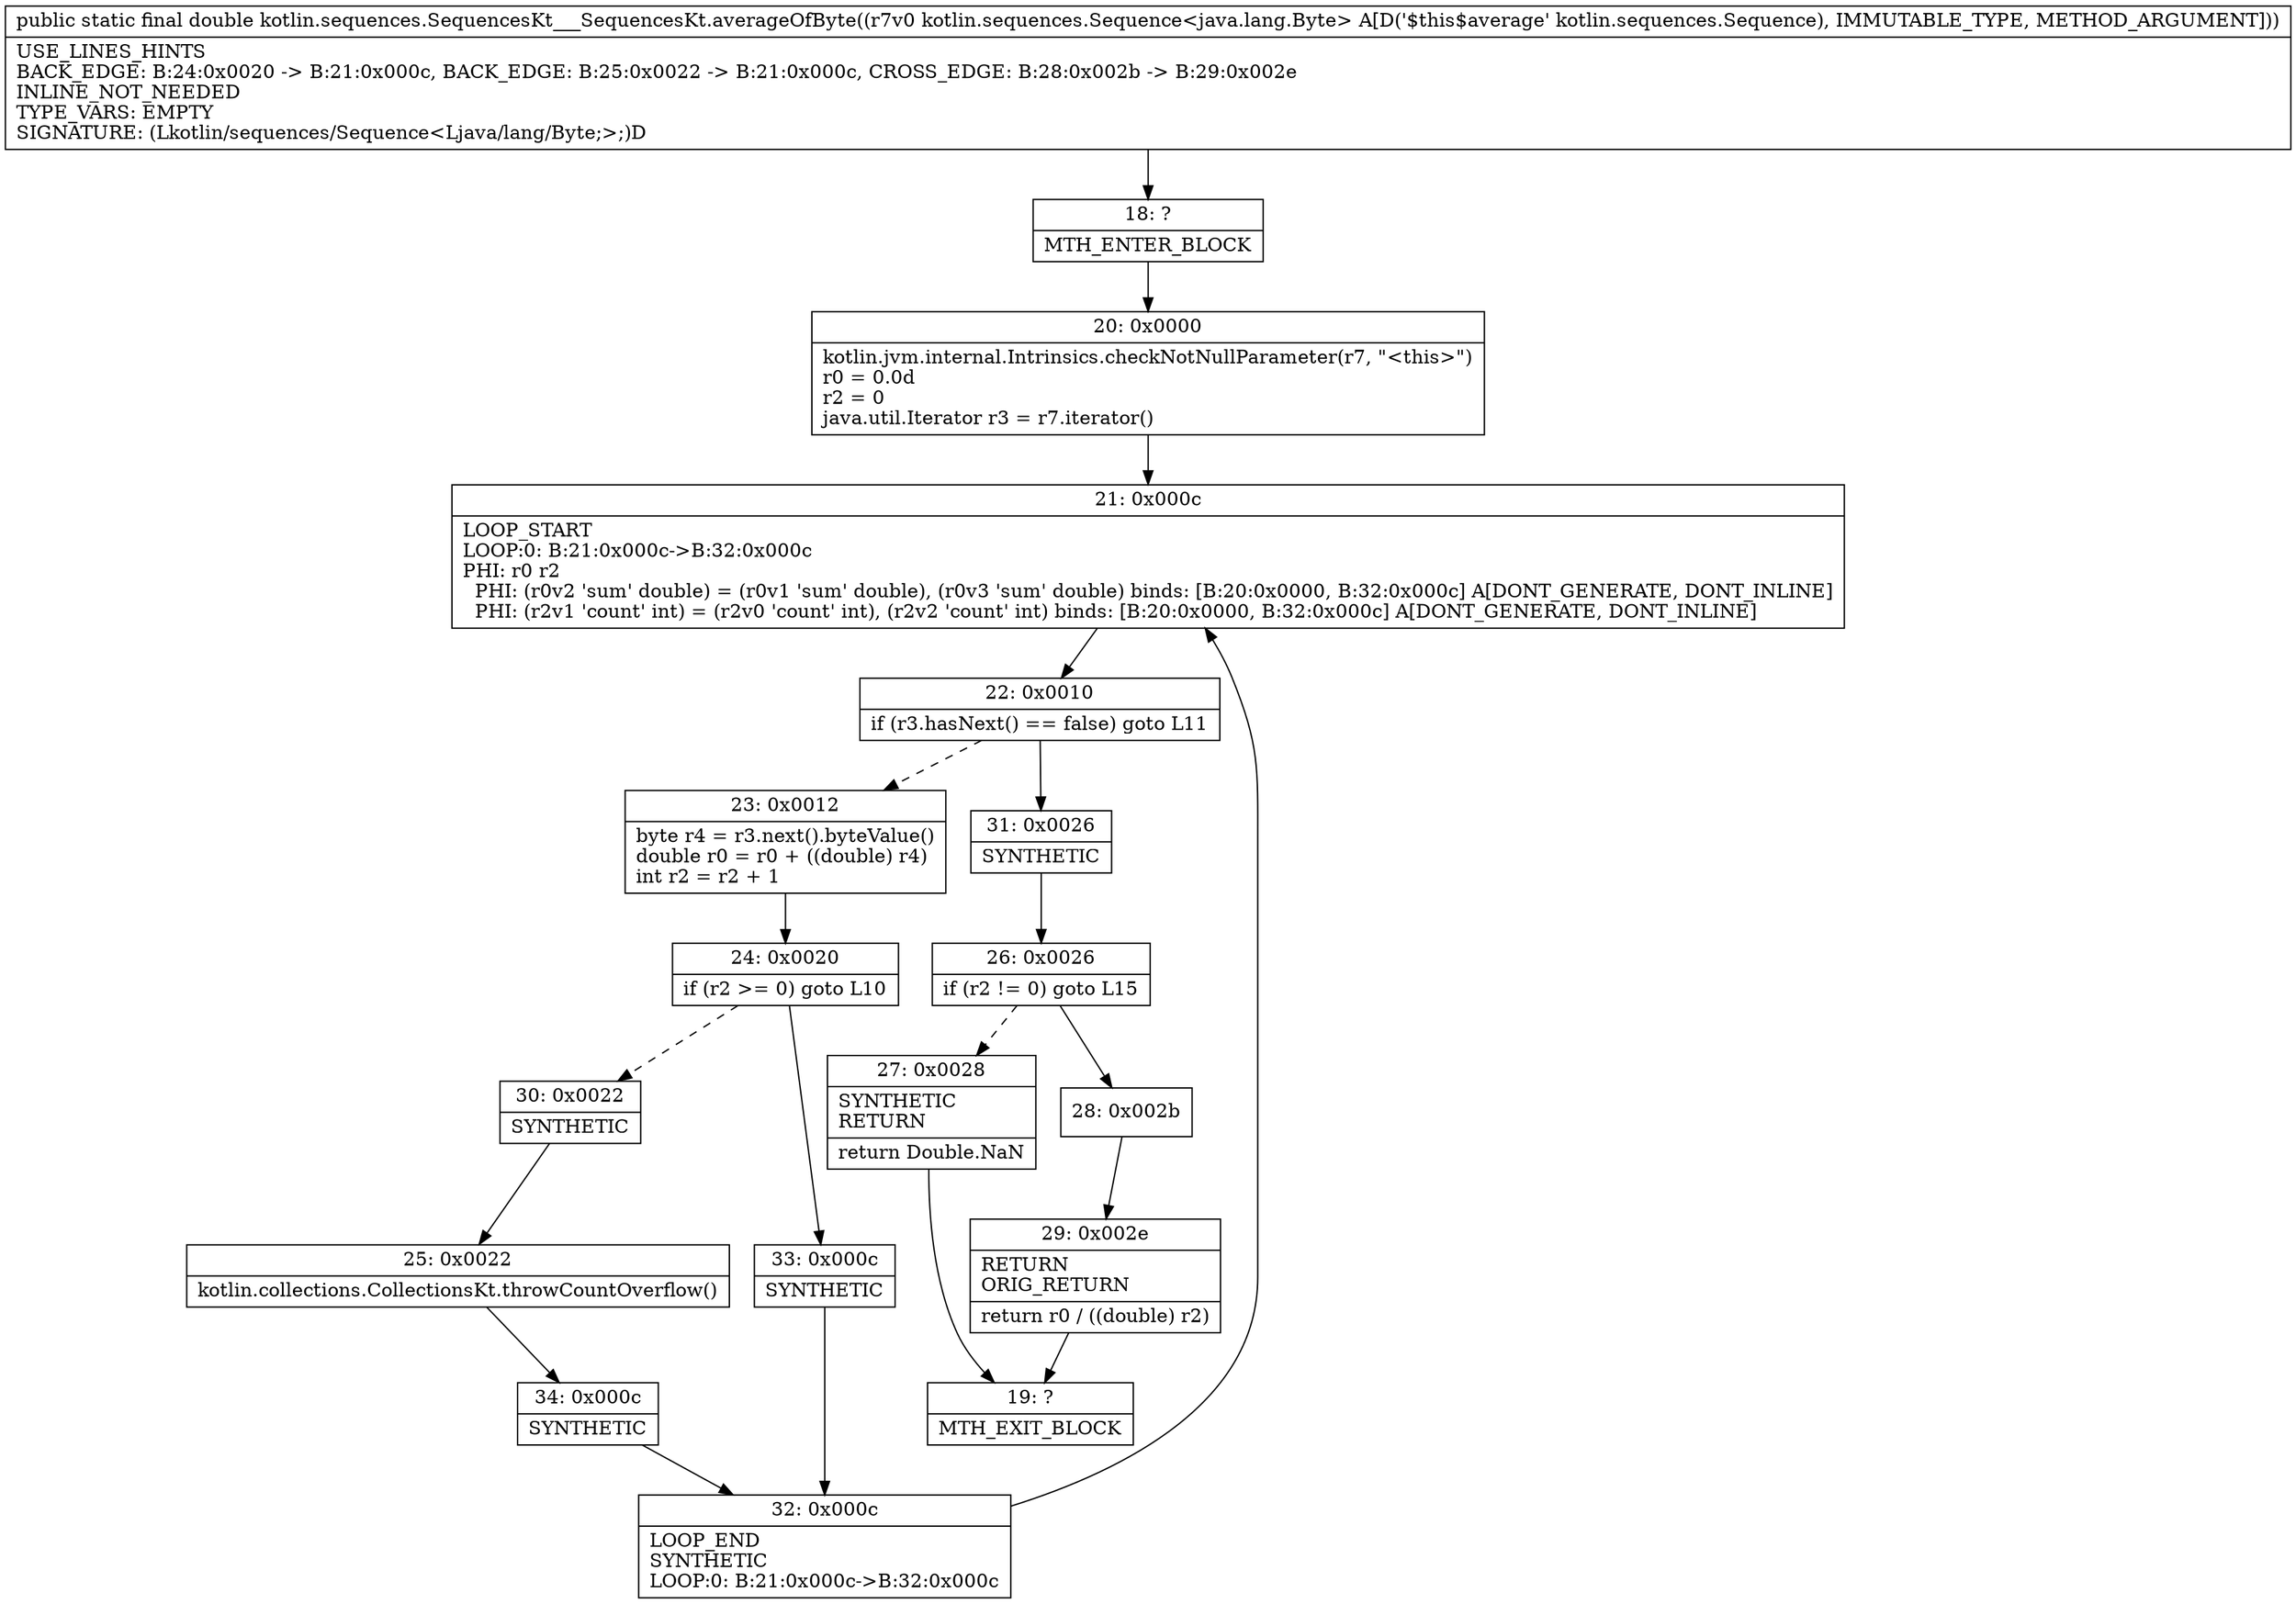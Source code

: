 digraph "CFG forkotlin.sequences.SequencesKt___SequencesKt.averageOfByte(Lkotlin\/sequences\/Sequence;)D" {
Node_18 [shape=record,label="{18\:\ ?|MTH_ENTER_BLOCK\l}"];
Node_20 [shape=record,label="{20\:\ 0x0000|kotlin.jvm.internal.Intrinsics.checkNotNullParameter(r7, \"\<this\>\")\lr0 = 0.0d\lr2 = 0\ljava.util.Iterator r3 = r7.iterator()\l}"];
Node_21 [shape=record,label="{21\:\ 0x000c|LOOP_START\lLOOP:0: B:21:0x000c\-\>B:32:0x000c\lPHI: r0 r2 \l  PHI: (r0v2 'sum' double) = (r0v1 'sum' double), (r0v3 'sum' double) binds: [B:20:0x0000, B:32:0x000c] A[DONT_GENERATE, DONT_INLINE]\l  PHI: (r2v1 'count' int) = (r2v0 'count' int), (r2v2 'count' int) binds: [B:20:0x0000, B:32:0x000c] A[DONT_GENERATE, DONT_INLINE]\l}"];
Node_22 [shape=record,label="{22\:\ 0x0010|if (r3.hasNext() == false) goto L11\l}"];
Node_23 [shape=record,label="{23\:\ 0x0012|byte r4 = r3.next().byteValue()\ldouble r0 = r0 + ((double) r4)\lint r2 = r2 + 1\l}"];
Node_24 [shape=record,label="{24\:\ 0x0020|if (r2 \>= 0) goto L10\l}"];
Node_30 [shape=record,label="{30\:\ 0x0022|SYNTHETIC\l}"];
Node_25 [shape=record,label="{25\:\ 0x0022|kotlin.collections.CollectionsKt.throwCountOverflow()\l}"];
Node_34 [shape=record,label="{34\:\ 0x000c|SYNTHETIC\l}"];
Node_32 [shape=record,label="{32\:\ 0x000c|LOOP_END\lSYNTHETIC\lLOOP:0: B:21:0x000c\-\>B:32:0x000c\l}"];
Node_33 [shape=record,label="{33\:\ 0x000c|SYNTHETIC\l}"];
Node_31 [shape=record,label="{31\:\ 0x0026|SYNTHETIC\l}"];
Node_26 [shape=record,label="{26\:\ 0x0026|if (r2 != 0) goto L15\l}"];
Node_27 [shape=record,label="{27\:\ 0x0028|SYNTHETIC\lRETURN\l|return Double.NaN\l}"];
Node_19 [shape=record,label="{19\:\ ?|MTH_EXIT_BLOCK\l}"];
Node_28 [shape=record,label="{28\:\ 0x002b}"];
Node_29 [shape=record,label="{29\:\ 0x002e|RETURN\lORIG_RETURN\l|return r0 \/ ((double) r2)\l}"];
MethodNode[shape=record,label="{public static final double kotlin.sequences.SequencesKt___SequencesKt.averageOfByte((r7v0 kotlin.sequences.Sequence\<java.lang.Byte\> A[D('$this$average' kotlin.sequences.Sequence), IMMUTABLE_TYPE, METHOD_ARGUMENT]))  | USE_LINES_HINTS\lBACK_EDGE: B:24:0x0020 \-\> B:21:0x000c, BACK_EDGE: B:25:0x0022 \-\> B:21:0x000c, CROSS_EDGE: B:28:0x002b \-\> B:29:0x002e\lINLINE_NOT_NEEDED\lTYPE_VARS: EMPTY\lSIGNATURE: (Lkotlin\/sequences\/Sequence\<Ljava\/lang\/Byte;\>;)D\l}"];
MethodNode -> Node_18;Node_18 -> Node_20;
Node_20 -> Node_21;
Node_21 -> Node_22;
Node_22 -> Node_23[style=dashed];
Node_22 -> Node_31;
Node_23 -> Node_24;
Node_24 -> Node_30[style=dashed];
Node_24 -> Node_33;
Node_30 -> Node_25;
Node_25 -> Node_34;
Node_34 -> Node_32;
Node_32 -> Node_21;
Node_33 -> Node_32;
Node_31 -> Node_26;
Node_26 -> Node_27[style=dashed];
Node_26 -> Node_28;
Node_27 -> Node_19;
Node_28 -> Node_29;
Node_29 -> Node_19;
}

